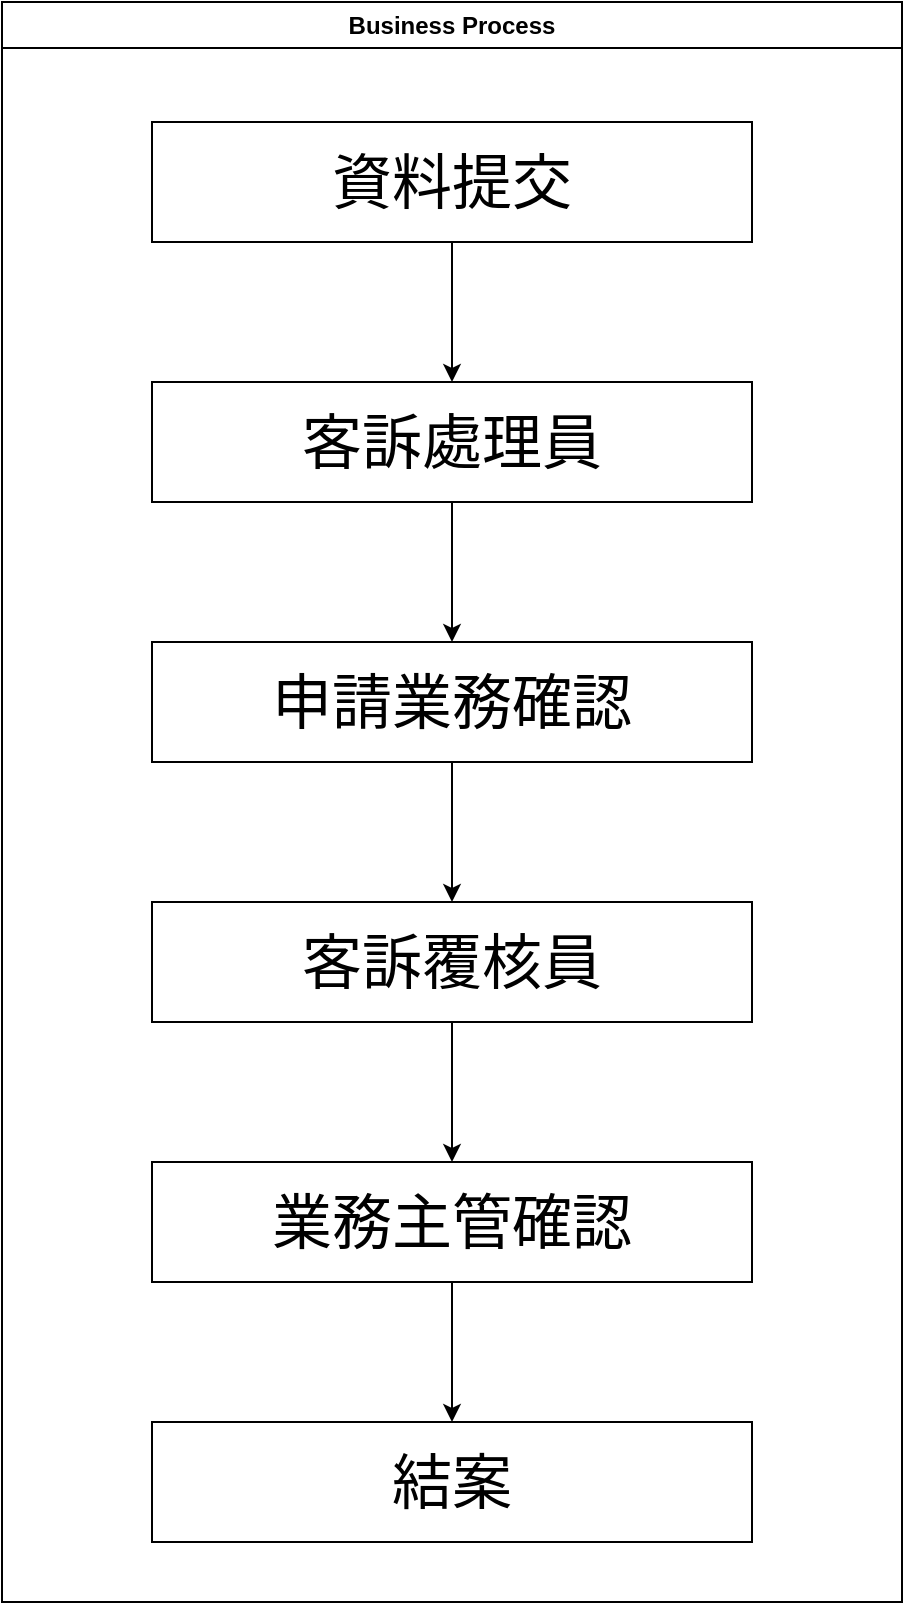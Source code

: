 <mxfile version="24.4.4" type="device">
  <diagram name="第 1 页" id="DVxI104xGQQh6YhCy5io">
    <mxGraphModel dx="1434" dy="772" grid="1" gridSize="10" guides="1" tooltips="1" connect="1" arrows="1" fold="1" page="1" pageScale="1" pageWidth="827" pageHeight="1169" math="0" shadow="0">
      <root>
        <mxCell id="0" />
        <mxCell id="1" parent="0" />
        <mxCell id="JUWTwgrWtjR09LIdVFYH-33" value="Business Process" style="swimlane;whiteSpace=wrap;html=1;" parent="1" vertex="1">
          <mxGeometry x="250" y="60" width="450" height="800" as="geometry" />
        </mxCell>
        <mxCell id="JUWTwgrWtjR09LIdVFYH-6" value="結案" style="rounded=0;whiteSpace=wrap;html=1;fontSize=30;" parent="JUWTwgrWtjR09LIdVFYH-33" vertex="1">
          <mxGeometry x="75" y="710" width="300" height="60" as="geometry" />
        </mxCell>
        <mxCell id="JUWTwgrWtjR09LIdVFYH-10" style="edgeStyle=orthogonalEdgeStyle;rounded=0;orthogonalLoop=1;jettySize=auto;html=1;entryX=0.5;entryY=0;entryDx=0;entryDy=0;" parent="JUWTwgrWtjR09LIdVFYH-33" source="JUWTwgrWtjR09LIdVFYH-8" target="JUWTwgrWtjR09LIdVFYH-6" edge="1">
          <mxGeometry relative="1" as="geometry" />
        </mxCell>
        <mxCell id="JUWTwgrWtjR09LIdVFYH-8" value="業務主管確認" style="rounded=0;whiteSpace=wrap;html=1;fontSize=30;" parent="JUWTwgrWtjR09LIdVFYH-33" vertex="1">
          <mxGeometry x="75" y="580" width="300" height="60" as="geometry" />
        </mxCell>
        <mxCell id="OnzJD47iVq15EQSGY7vW-2" value="" style="edgeStyle=orthogonalEdgeStyle;rounded=0;orthogonalLoop=1;jettySize=auto;html=1;" parent="JUWTwgrWtjR09LIdVFYH-33" source="bE45aXJs_qbLUX0QkxPY-1" target="OnzJD47iVq15EQSGY7vW-1" edge="1">
          <mxGeometry relative="1" as="geometry" />
        </mxCell>
        <mxCell id="bE45aXJs_qbLUX0QkxPY-1" value="資料提交" style="rounded=0;whiteSpace=wrap;html=1;fontSize=30;" parent="JUWTwgrWtjR09LIdVFYH-33" vertex="1">
          <mxGeometry x="75" y="60" width="300" height="60" as="geometry" />
        </mxCell>
        <mxCell id="2d6SODUYImdIgiVVGYNb-4" value="" style="edgeStyle=orthogonalEdgeStyle;rounded=0;orthogonalLoop=1;jettySize=auto;html=1;" parent="JUWTwgrWtjR09LIdVFYH-33" source="OnzJD47iVq15EQSGY7vW-1" target="JUWTwgrWtjR09LIdVFYH-4" edge="1">
          <mxGeometry relative="1" as="geometry" />
        </mxCell>
        <mxCell id="OnzJD47iVq15EQSGY7vW-1" value="客訴處理員" style="rounded=0;whiteSpace=wrap;html=1;fontSize=30;" parent="JUWTwgrWtjR09LIdVFYH-33" vertex="1">
          <mxGeometry x="75" y="190" width="300" height="60" as="geometry" />
        </mxCell>
        <mxCell id="2d6SODUYImdIgiVVGYNb-2" value="" style="edgeStyle=orthogonalEdgeStyle;rounded=0;orthogonalLoop=1;jettySize=auto;html=1;" parent="JUWTwgrWtjR09LIdVFYH-33" source="JUWTwgrWtjR09LIdVFYH-4" target="2d6SODUYImdIgiVVGYNb-1" edge="1">
          <mxGeometry relative="1" as="geometry" />
        </mxCell>
        <mxCell id="JUWTwgrWtjR09LIdVFYH-4" value="申請業務確認" style="rounded=0;whiteSpace=wrap;html=1;fontSize=30;" parent="JUWTwgrWtjR09LIdVFYH-33" vertex="1">
          <mxGeometry x="75" y="320" width="300" height="60" as="geometry" />
        </mxCell>
        <mxCell id="2d6SODUYImdIgiVVGYNb-3" value="" style="edgeStyle=orthogonalEdgeStyle;rounded=0;orthogonalLoop=1;jettySize=auto;html=1;" parent="JUWTwgrWtjR09LIdVFYH-33" source="2d6SODUYImdIgiVVGYNb-1" target="JUWTwgrWtjR09LIdVFYH-8" edge="1">
          <mxGeometry relative="1" as="geometry" />
        </mxCell>
        <mxCell id="2d6SODUYImdIgiVVGYNb-1" value="客訴覆核員" style="rounded=0;whiteSpace=wrap;html=1;fontSize=30;" parent="JUWTwgrWtjR09LIdVFYH-33" vertex="1">
          <mxGeometry x="75" y="450" width="300" height="60" as="geometry" />
        </mxCell>
      </root>
    </mxGraphModel>
  </diagram>
</mxfile>

